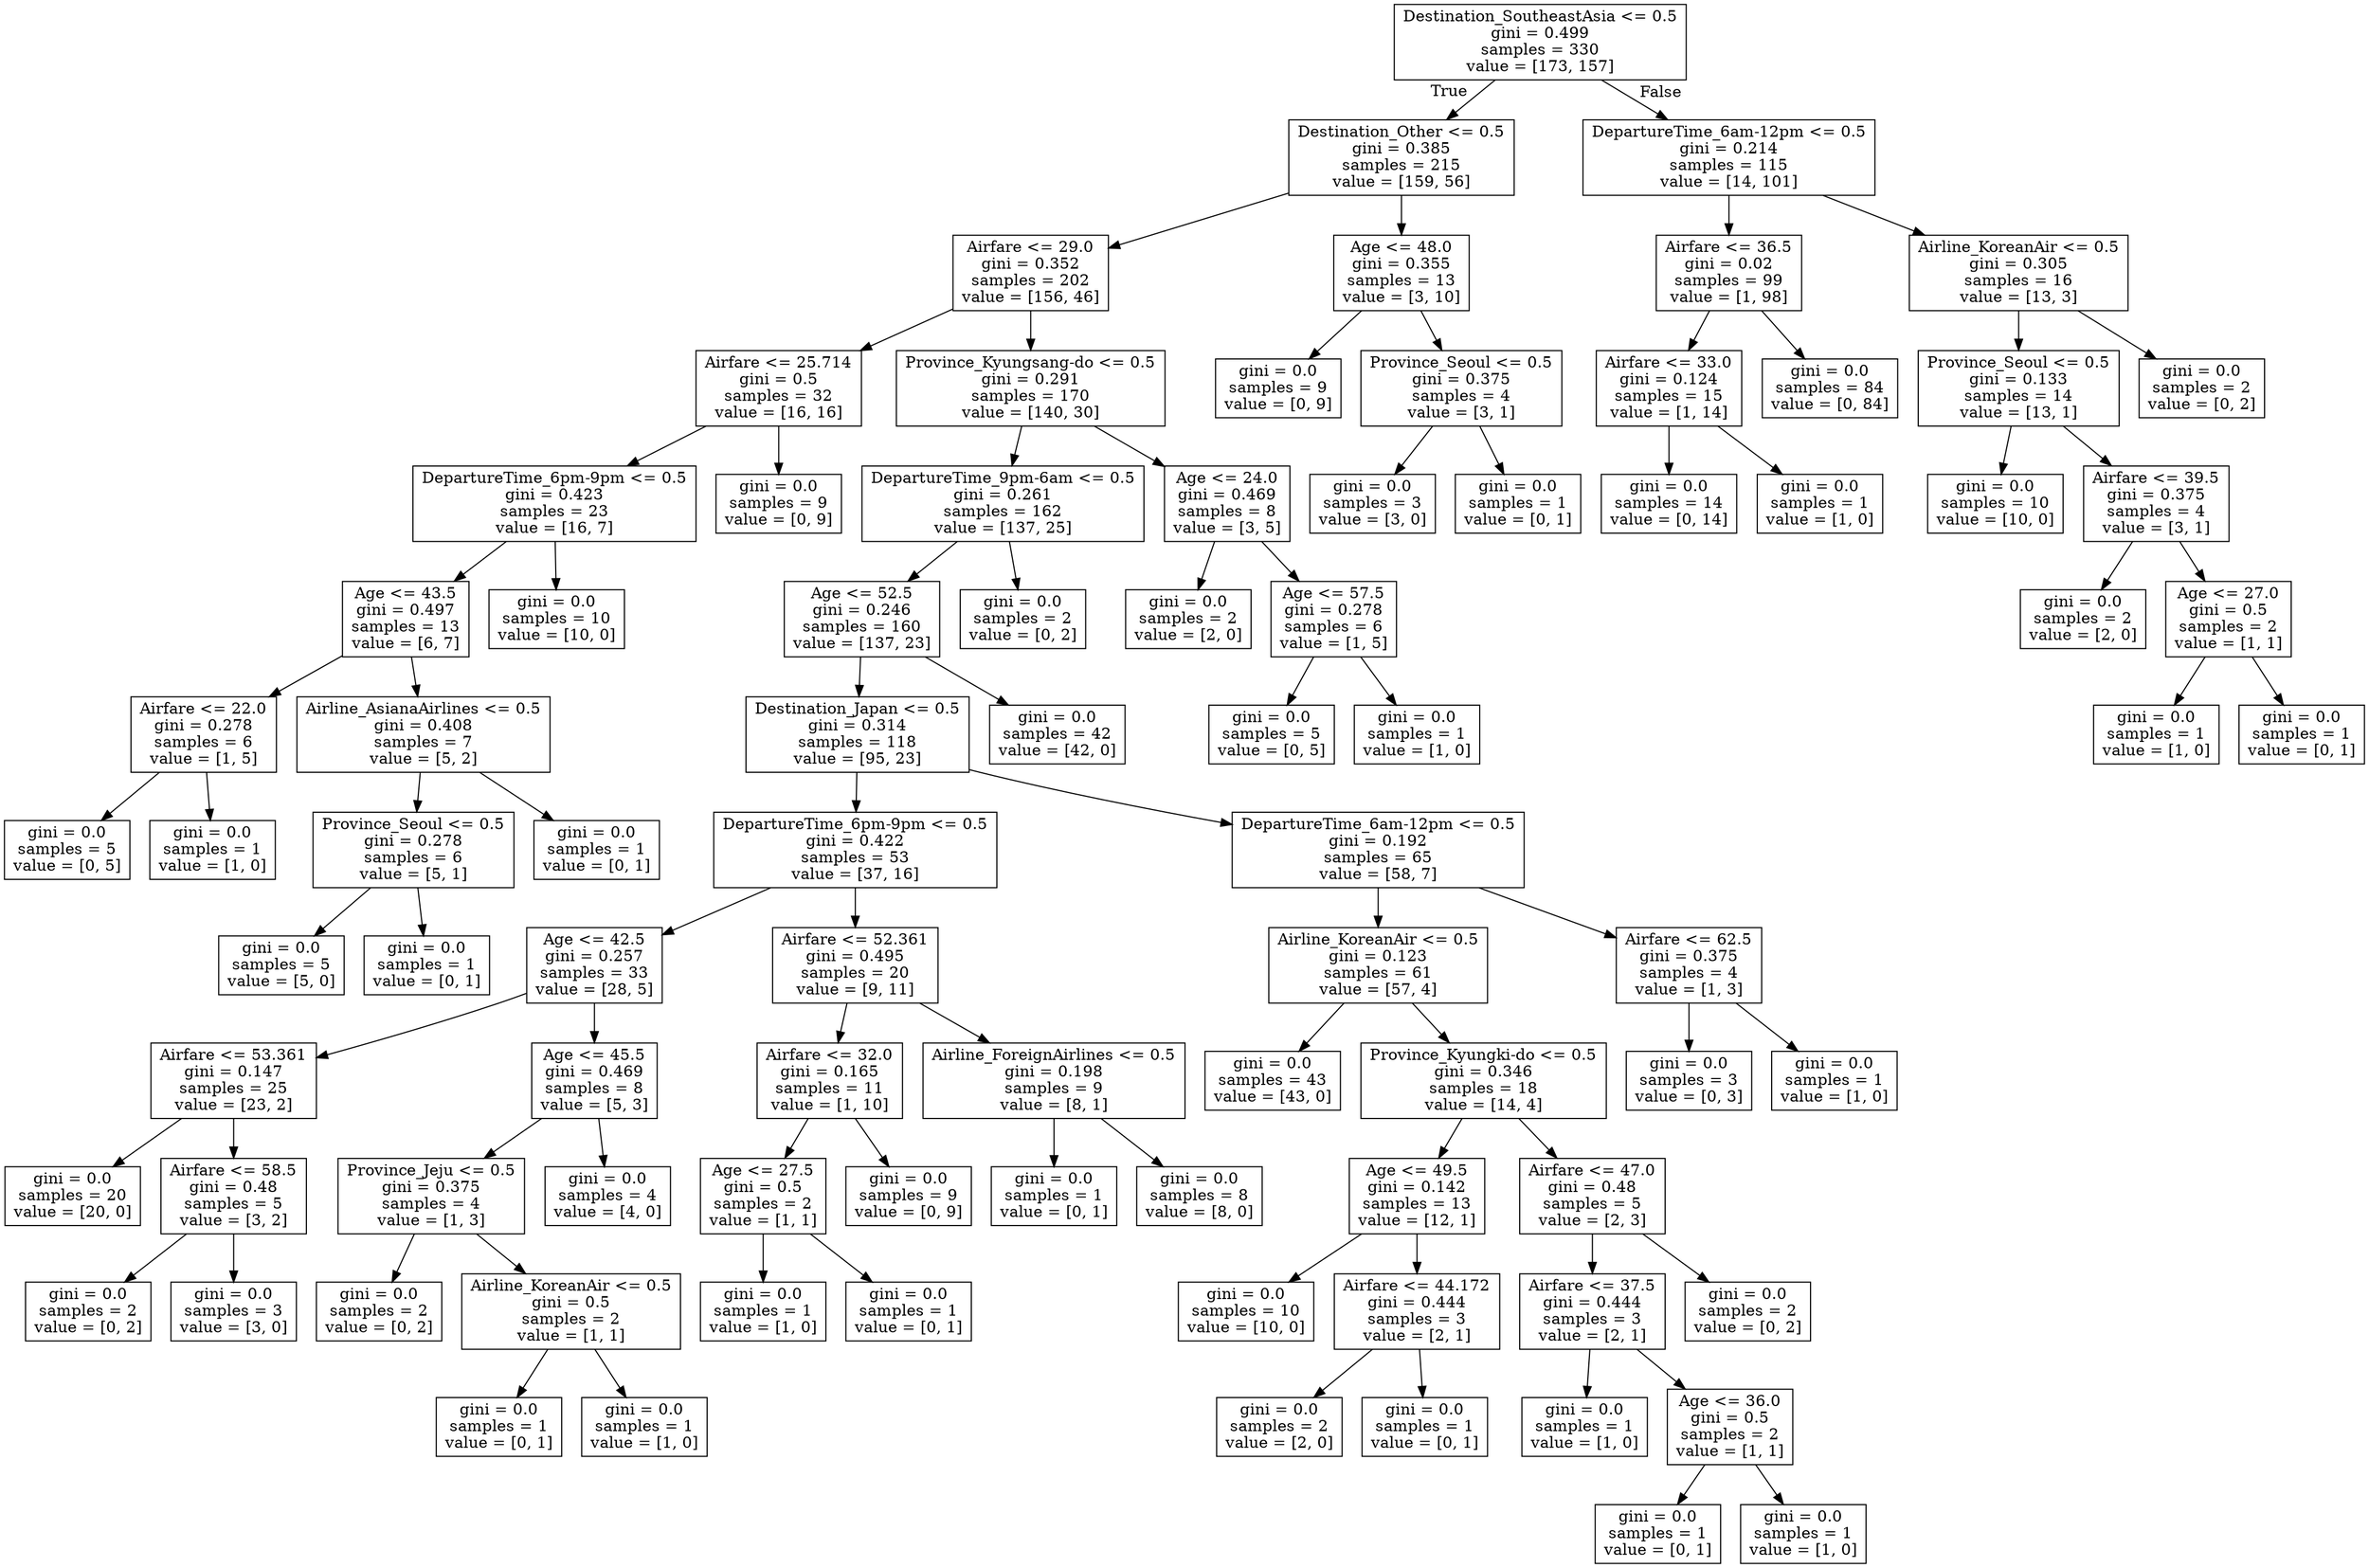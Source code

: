 digraph Tree {
node [shape=box] ;
0 [label="Destination_SoutheastAsia <= 0.5\ngini = 0.499\nsamples = 330\nvalue = [173, 157]"] ;
1 [label="Destination_Other <= 0.5\ngini = 0.385\nsamples = 215\nvalue = [159, 56]"] ;
0 -> 1 [labeldistance=2.5, labelangle=45, headlabel="True"] ;
2 [label="Airfare <= 29.0\ngini = 0.352\nsamples = 202\nvalue = [156, 46]"] ;
1 -> 2 ;
3 [label="Airfare <= 25.714\ngini = 0.5\nsamples = 32\nvalue = [16, 16]"] ;
2 -> 3 ;
4 [label="DepartureTime_6pm-9pm <= 0.5\ngini = 0.423\nsamples = 23\nvalue = [16, 7]"] ;
3 -> 4 ;
5 [label="Age <= 43.5\ngini = 0.497\nsamples = 13\nvalue = [6, 7]"] ;
4 -> 5 ;
6 [label="Airfare <= 22.0\ngini = 0.278\nsamples = 6\nvalue = [1, 5]"] ;
5 -> 6 ;
7 [label="gini = 0.0\nsamples = 5\nvalue = [0, 5]"] ;
6 -> 7 ;
8 [label="gini = 0.0\nsamples = 1\nvalue = [1, 0]"] ;
6 -> 8 ;
9 [label="Airline_AsianaAirlines <= 0.5\ngini = 0.408\nsamples = 7\nvalue = [5, 2]"] ;
5 -> 9 ;
10 [label="Province_Seoul <= 0.5\ngini = 0.278\nsamples = 6\nvalue = [5, 1]"] ;
9 -> 10 ;
11 [label="gini = 0.0\nsamples = 5\nvalue = [5, 0]"] ;
10 -> 11 ;
12 [label="gini = 0.0\nsamples = 1\nvalue = [0, 1]"] ;
10 -> 12 ;
13 [label="gini = 0.0\nsamples = 1\nvalue = [0, 1]"] ;
9 -> 13 ;
14 [label="gini = 0.0\nsamples = 10\nvalue = [10, 0]"] ;
4 -> 14 ;
15 [label="gini = 0.0\nsamples = 9\nvalue = [0, 9]"] ;
3 -> 15 ;
16 [label="Province_Kyungsang-do <= 0.5\ngini = 0.291\nsamples = 170\nvalue = [140, 30]"] ;
2 -> 16 ;
17 [label="DepartureTime_9pm-6am <= 0.5\ngini = 0.261\nsamples = 162\nvalue = [137, 25]"] ;
16 -> 17 ;
18 [label="Age <= 52.5\ngini = 0.246\nsamples = 160\nvalue = [137, 23]"] ;
17 -> 18 ;
19 [label="Destination_Japan <= 0.5\ngini = 0.314\nsamples = 118\nvalue = [95, 23]"] ;
18 -> 19 ;
20 [label="DepartureTime_6pm-9pm <= 0.5\ngini = 0.422\nsamples = 53\nvalue = [37, 16]"] ;
19 -> 20 ;
21 [label="Age <= 42.5\ngini = 0.257\nsamples = 33\nvalue = [28, 5]"] ;
20 -> 21 ;
22 [label="Airfare <= 53.361\ngini = 0.147\nsamples = 25\nvalue = [23, 2]"] ;
21 -> 22 ;
23 [label="gini = 0.0\nsamples = 20\nvalue = [20, 0]"] ;
22 -> 23 ;
24 [label="Airfare <= 58.5\ngini = 0.48\nsamples = 5\nvalue = [3, 2]"] ;
22 -> 24 ;
25 [label="gini = 0.0\nsamples = 2\nvalue = [0, 2]"] ;
24 -> 25 ;
26 [label="gini = 0.0\nsamples = 3\nvalue = [3, 0]"] ;
24 -> 26 ;
27 [label="Age <= 45.5\ngini = 0.469\nsamples = 8\nvalue = [5, 3]"] ;
21 -> 27 ;
28 [label="Province_Jeju <= 0.5\ngini = 0.375\nsamples = 4\nvalue = [1, 3]"] ;
27 -> 28 ;
29 [label="gini = 0.0\nsamples = 2\nvalue = [0, 2]"] ;
28 -> 29 ;
30 [label="Airline_KoreanAir <= 0.5\ngini = 0.5\nsamples = 2\nvalue = [1, 1]"] ;
28 -> 30 ;
31 [label="gini = 0.0\nsamples = 1\nvalue = [0, 1]"] ;
30 -> 31 ;
32 [label="gini = 0.0\nsamples = 1\nvalue = [1, 0]"] ;
30 -> 32 ;
33 [label="gini = 0.0\nsamples = 4\nvalue = [4, 0]"] ;
27 -> 33 ;
34 [label="Airfare <= 52.361\ngini = 0.495\nsamples = 20\nvalue = [9, 11]"] ;
20 -> 34 ;
35 [label="Airfare <= 32.0\ngini = 0.165\nsamples = 11\nvalue = [1, 10]"] ;
34 -> 35 ;
36 [label="Age <= 27.5\ngini = 0.5\nsamples = 2\nvalue = [1, 1]"] ;
35 -> 36 ;
37 [label="gini = 0.0\nsamples = 1\nvalue = [1, 0]"] ;
36 -> 37 ;
38 [label="gini = 0.0\nsamples = 1\nvalue = [0, 1]"] ;
36 -> 38 ;
39 [label="gini = 0.0\nsamples = 9\nvalue = [0, 9]"] ;
35 -> 39 ;
40 [label="Airline_ForeignAirlines <= 0.5\ngini = 0.198\nsamples = 9\nvalue = [8, 1]"] ;
34 -> 40 ;
41 [label="gini = 0.0\nsamples = 1\nvalue = [0, 1]"] ;
40 -> 41 ;
42 [label="gini = 0.0\nsamples = 8\nvalue = [8, 0]"] ;
40 -> 42 ;
43 [label="DepartureTime_6am-12pm <= 0.5\ngini = 0.192\nsamples = 65\nvalue = [58, 7]"] ;
19 -> 43 ;
44 [label="Airline_KoreanAir <= 0.5\ngini = 0.123\nsamples = 61\nvalue = [57, 4]"] ;
43 -> 44 ;
45 [label="gini = 0.0\nsamples = 43\nvalue = [43, 0]"] ;
44 -> 45 ;
46 [label="Province_Kyungki-do <= 0.5\ngini = 0.346\nsamples = 18\nvalue = [14, 4]"] ;
44 -> 46 ;
47 [label="Age <= 49.5\ngini = 0.142\nsamples = 13\nvalue = [12, 1]"] ;
46 -> 47 ;
48 [label="gini = 0.0\nsamples = 10\nvalue = [10, 0]"] ;
47 -> 48 ;
49 [label="Airfare <= 44.172\ngini = 0.444\nsamples = 3\nvalue = [2, 1]"] ;
47 -> 49 ;
50 [label="gini = 0.0\nsamples = 2\nvalue = [2, 0]"] ;
49 -> 50 ;
51 [label="gini = 0.0\nsamples = 1\nvalue = [0, 1]"] ;
49 -> 51 ;
52 [label="Airfare <= 47.0\ngini = 0.48\nsamples = 5\nvalue = [2, 3]"] ;
46 -> 52 ;
53 [label="Airfare <= 37.5\ngini = 0.444\nsamples = 3\nvalue = [2, 1]"] ;
52 -> 53 ;
54 [label="gini = 0.0\nsamples = 1\nvalue = [1, 0]"] ;
53 -> 54 ;
55 [label="Age <= 36.0\ngini = 0.5\nsamples = 2\nvalue = [1, 1]"] ;
53 -> 55 ;
56 [label="gini = 0.0\nsamples = 1\nvalue = [0, 1]"] ;
55 -> 56 ;
57 [label="gini = 0.0\nsamples = 1\nvalue = [1, 0]"] ;
55 -> 57 ;
58 [label="gini = 0.0\nsamples = 2\nvalue = [0, 2]"] ;
52 -> 58 ;
59 [label="Airfare <= 62.5\ngini = 0.375\nsamples = 4\nvalue = [1, 3]"] ;
43 -> 59 ;
60 [label="gini = 0.0\nsamples = 3\nvalue = [0, 3]"] ;
59 -> 60 ;
61 [label="gini = 0.0\nsamples = 1\nvalue = [1, 0]"] ;
59 -> 61 ;
62 [label="gini = 0.0\nsamples = 42\nvalue = [42, 0]"] ;
18 -> 62 ;
63 [label="gini = 0.0\nsamples = 2\nvalue = [0, 2]"] ;
17 -> 63 ;
64 [label="Age <= 24.0\ngini = 0.469\nsamples = 8\nvalue = [3, 5]"] ;
16 -> 64 ;
65 [label="gini = 0.0\nsamples = 2\nvalue = [2, 0]"] ;
64 -> 65 ;
66 [label="Age <= 57.5\ngini = 0.278\nsamples = 6\nvalue = [1, 5]"] ;
64 -> 66 ;
67 [label="gini = 0.0\nsamples = 5\nvalue = [0, 5]"] ;
66 -> 67 ;
68 [label="gini = 0.0\nsamples = 1\nvalue = [1, 0]"] ;
66 -> 68 ;
69 [label="Age <= 48.0\ngini = 0.355\nsamples = 13\nvalue = [3, 10]"] ;
1 -> 69 ;
70 [label="gini = 0.0\nsamples = 9\nvalue = [0, 9]"] ;
69 -> 70 ;
71 [label="Province_Seoul <= 0.5\ngini = 0.375\nsamples = 4\nvalue = [3, 1]"] ;
69 -> 71 ;
72 [label="gini = 0.0\nsamples = 3\nvalue = [3, 0]"] ;
71 -> 72 ;
73 [label="gini = 0.0\nsamples = 1\nvalue = [0, 1]"] ;
71 -> 73 ;
74 [label="DepartureTime_6am-12pm <= 0.5\ngini = 0.214\nsamples = 115\nvalue = [14, 101]"] ;
0 -> 74 [labeldistance=2.5, labelangle=-45, headlabel="False"] ;
75 [label="Airfare <= 36.5\ngini = 0.02\nsamples = 99\nvalue = [1, 98]"] ;
74 -> 75 ;
76 [label="Airfare <= 33.0\ngini = 0.124\nsamples = 15\nvalue = [1, 14]"] ;
75 -> 76 ;
77 [label="gini = 0.0\nsamples = 14\nvalue = [0, 14]"] ;
76 -> 77 ;
78 [label="gini = 0.0\nsamples = 1\nvalue = [1, 0]"] ;
76 -> 78 ;
79 [label="gini = 0.0\nsamples = 84\nvalue = [0, 84]"] ;
75 -> 79 ;
80 [label="Airline_KoreanAir <= 0.5\ngini = 0.305\nsamples = 16\nvalue = [13, 3]"] ;
74 -> 80 ;
81 [label="Province_Seoul <= 0.5\ngini = 0.133\nsamples = 14\nvalue = [13, 1]"] ;
80 -> 81 ;
82 [label="gini = 0.0\nsamples = 10\nvalue = [10, 0]"] ;
81 -> 82 ;
83 [label="Airfare <= 39.5\ngini = 0.375\nsamples = 4\nvalue = [3, 1]"] ;
81 -> 83 ;
84 [label="gini = 0.0\nsamples = 2\nvalue = [2, 0]"] ;
83 -> 84 ;
85 [label="Age <= 27.0\ngini = 0.5\nsamples = 2\nvalue = [1, 1]"] ;
83 -> 85 ;
86 [label="gini = 0.0\nsamples = 1\nvalue = [1, 0]"] ;
85 -> 86 ;
87 [label="gini = 0.0\nsamples = 1\nvalue = [0, 1]"] ;
85 -> 87 ;
88 [label="gini = 0.0\nsamples = 2\nvalue = [0, 2]"] ;
80 -> 88 ;
}